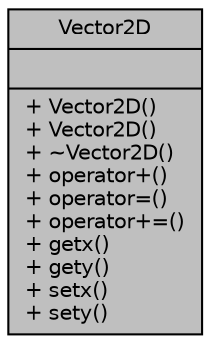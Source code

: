 digraph "Vector2D"
{
 // LATEX_PDF_SIZE
  edge [fontname="Helvetica",fontsize="10",labelfontname="Helvetica",labelfontsize="10"];
  node [fontname="Helvetica",fontsize="10",shape=record];
  Node1 [label="{Vector2D\n||+ Vector2D()\l+ Vector2D()\l+ ~Vector2D()\l+ operator+()\l+ operator=()\l+ operator+=()\l+ getx()\l+ gety()\l+ setx()\l+ sety()\l}",height=0.2,width=0.4,color="black", fillcolor="grey75", style="filled", fontcolor="black",tooltip="class permettant de gerer des vecteurs"];
}
